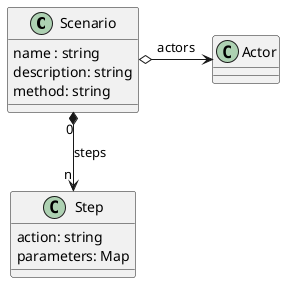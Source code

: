 @startuml

class Scenario {
    name : string
    description: string
    method: string
}
class Actor {
}
class Step {
    action: string
    parameters: Map
}

Scenario o-> Actor : actors
Scenario "0" *--> "n" Step : steps
@enduml
